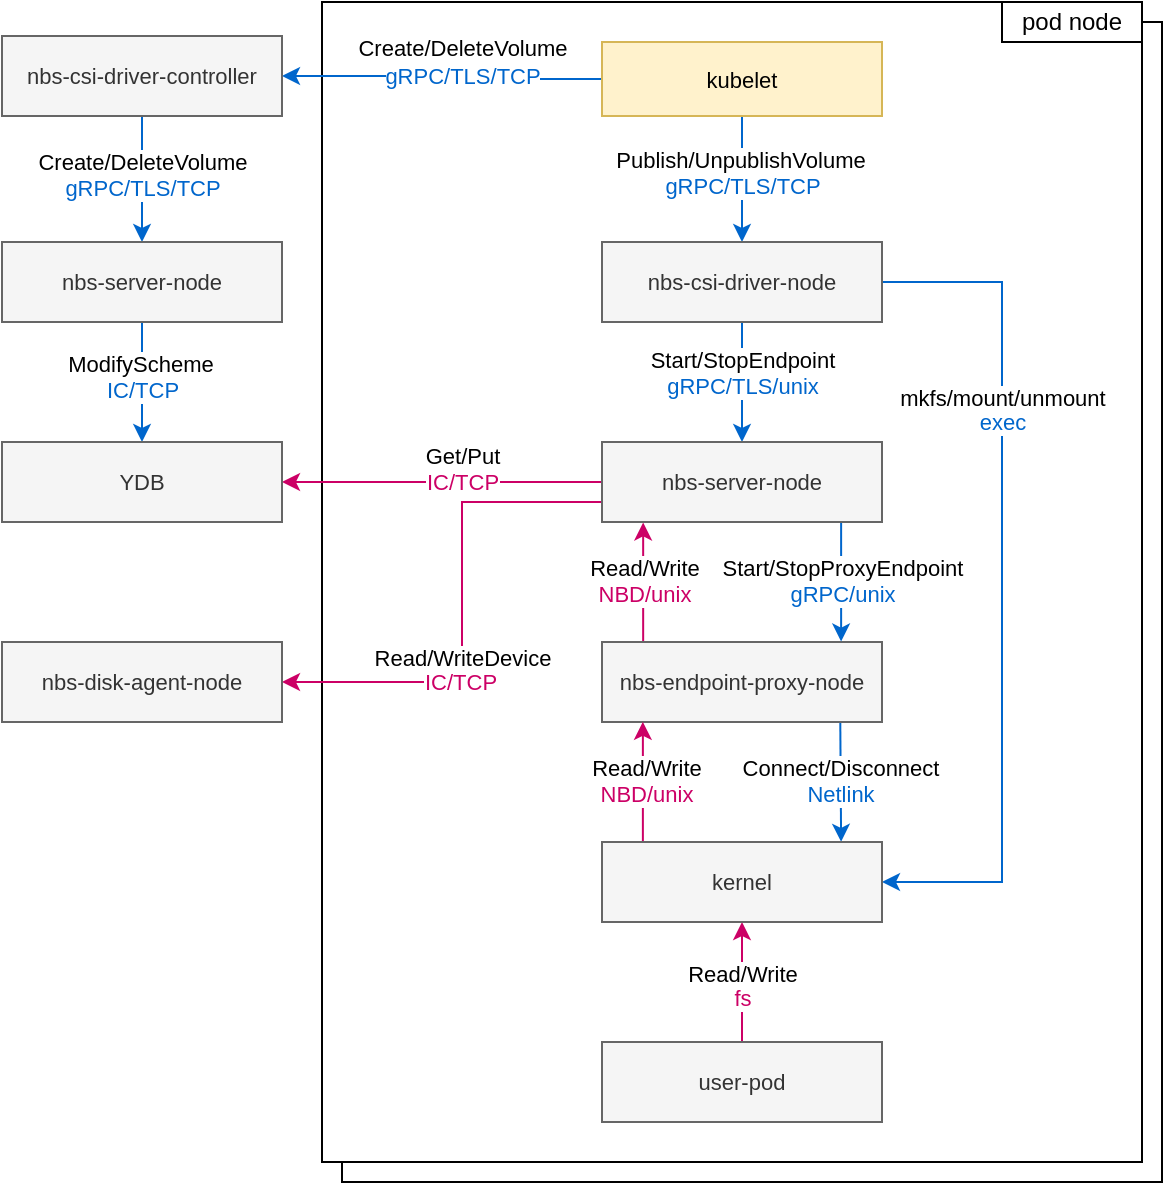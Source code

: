 <mxfile version="24.7.8">
  <diagram name="Page-1" id="2YBvvXClWsGukQMizWep">
    <mxGraphModel dx="1415" dy="431" grid="1" gridSize="10" guides="1" tooltips="1" connect="1" arrows="1" fold="1" page="1" pageScale="1" pageWidth="850" pageHeight="1100" math="0" shadow="0">
      <root>
        <mxCell id="0" />
        <mxCell id="1" parent="0" />
        <mxCell id="mKCn0pQEpmRzFZVJy1wr-146" value="" style="rounded=0;whiteSpace=wrap;html=1;verticalAlign=top;align=left;" parent="1" vertex="1">
          <mxGeometry x="50" y="330" width="410" height="580" as="geometry" />
        </mxCell>
        <mxCell id="mKCn0pQEpmRzFZVJy1wr-39" value="" style="rounded=0;whiteSpace=wrap;html=1;verticalAlign=top;align=left;" parent="1" vertex="1">
          <mxGeometry x="40" y="320" width="410" height="580" as="geometry" />
        </mxCell>
        <mxCell id="mKCn0pQEpmRzFZVJy1wr-85" style="edgeStyle=orthogonalEdgeStyle;rounded=0;orthogonalLoop=1;jettySize=auto;html=1;entryX=0.5;entryY=0;entryDx=0;entryDy=0;strokeColor=#0066CC;" parent="1" source="mKCn0pQEpmRzFZVJy1wr-2" target="mKCn0pQEpmRzFZVJy1wr-4" edge="1">
          <mxGeometry relative="1" as="geometry" />
        </mxCell>
        <mxCell id="mKCn0pQEpmRzFZVJy1wr-86" value="gRPC/TLS/TCP" style="edgeLabel;html=1;align=center;verticalAlign=middle;resizable=0;points=[];fontColor=#0066CC;" parent="mKCn0pQEpmRzFZVJy1wr-85" vertex="1" connectable="0">
          <mxGeometry x="-0.005" relative="1" as="geometry">
            <mxPoint y="3" as="offset" />
          </mxGeometry>
        </mxCell>
        <mxCell id="hTff0y7bNb7OE-vSSJrE-20" value="Publish/UnpublishVolume" style="edgeLabel;html=1;align=center;verticalAlign=middle;resizable=0;points=[];" parent="mKCn0pQEpmRzFZVJy1wr-85" vertex="1" connectable="0">
          <mxGeometry x="-0.642" y="-1" relative="1" as="geometry">
            <mxPoint y="10" as="offset" />
          </mxGeometry>
        </mxCell>
        <mxCell id="mKCn0pQEpmRzFZVJy1wr-94" style="edgeStyle=orthogonalEdgeStyle;rounded=0;orthogonalLoop=1;jettySize=auto;html=1;entryX=1;entryY=0.5;entryDx=0;entryDy=0;labelBackgroundColor=none;labelBorderColor=none;strokeColor=#0066CC;" parent="1" source="mKCn0pQEpmRzFZVJy1wr-2" target="mKCn0pQEpmRzFZVJy1wr-3" edge="1">
          <mxGeometry relative="1" as="geometry" />
        </mxCell>
        <mxCell id="mKCn0pQEpmRzFZVJy1wr-101" value="gRPC/TLS/TCP" style="edgeLabel;html=1;align=center;verticalAlign=middle;resizable=0;points=[];labelBackgroundColor=default;fontColor=#0066CC;" parent="mKCn0pQEpmRzFZVJy1wr-94" vertex="1" connectable="0">
          <mxGeometry relative="1" as="geometry">
            <mxPoint x="10" y="-1" as="offset" />
          </mxGeometry>
        </mxCell>
        <mxCell id="hTff0y7bNb7OE-vSSJrE-22" value="Create/DeleteVolume" style="edgeLabel;html=1;align=center;verticalAlign=middle;resizable=0;points=[];" parent="mKCn0pQEpmRzFZVJy1wr-94" vertex="1" connectable="0">
          <mxGeometry x="0.631" relative="1" as="geometry">
            <mxPoint x="60" y="-14" as="offset" />
          </mxGeometry>
        </mxCell>
        <mxCell id="mKCn0pQEpmRzFZVJy1wr-2" value="kubelet" style="rounded=0;whiteSpace=wrap;html=1;fontSize=11;fillColor=#fff2cc;strokeColor=#d6b656;" parent="1" vertex="1">
          <mxGeometry x="180" y="340" width="140" height="37" as="geometry" />
        </mxCell>
        <mxCell id="mKCn0pQEpmRzFZVJy1wr-96" style="edgeStyle=orthogonalEdgeStyle;rounded=0;orthogonalLoop=1;jettySize=auto;html=1;exitX=0.5;exitY=1;exitDx=0;exitDy=0;entryX=0.5;entryY=0;entryDx=0;entryDy=0;strokeColor=#0066CC;labelBackgroundColor=none;" parent="1" source="mKCn0pQEpmRzFZVJy1wr-3" target="mKCn0pQEpmRzFZVJy1wr-6" edge="1">
          <mxGeometry relative="1" as="geometry" />
        </mxCell>
        <mxCell id="mKCn0pQEpmRzFZVJy1wr-97" value="gRPC/TLS/TCP" style="edgeLabel;html=1;align=center;verticalAlign=middle;resizable=0;points=[];labelBackgroundColor=default;fontColor=#0066CC;" parent="mKCn0pQEpmRzFZVJy1wr-96" vertex="1" connectable="0">
          <mxGeometry x="0.03" y="-1" relative="1" as="geometry">
            <mxPoint x="1" y="3" as="offset" />
          </mxGeometry>
        </mxCell>
        <mxCell id="hTff0y7bNb7OE-vSSJrE-23" value="Create/DeleteVolume" style="edgeLabel;html=1;align=center;verticalAlign=middle;resizable=0;points=[];" parent="mKCn0pQEpmRzFZVJy1wr-96" vertex="1" connectable="0">
          <mxGeometry x="-0.396" relative="1" as="geometry">
            <mxPoint y="4" as="offset" />
          </mxGeometry>
        </mxCell>
        <mxCell id="mKCn0pQEpmRzFZVJy1wr-3" value="nbs-csi-driver-controller" style="rounded=0;whiteSpace=wrap;html=1;fontSize=11;fillColor=#f5f5f5;fontColor=#333333;strokeColor=#666666;" parent="1" vertex="1">
          <mxGeometry x="-120" y="337" width="140" height="40" as="geometry" />
        </mxCell>
        <mxCell id="mKCn0pQEpmRzFZVJy1wr-70" style="edgeStyle=orthogonalEdgeStyle;rounded=0;orthogonalLoop=1;jettySize=auto;html=1;entryX=1;entryY=0.5;entryDx=0;entryDy=0;strokeColor=#0066CC;strokeWidth=1;exitX=1;exitY=0.5;exitDx=0;exitDy=0;" parent="1" source="mKCn0pQEpmRzFZVJy1wr-4" target="mKCn0pQEpmRzFZVJy1wr-66" edge="1">
          <mxGeometry relative="1" as="geometry">
            <mxPoint x="320.56" y="476.6" as="sourcePoint" />
            <mxPoint x="320" y="779" as="targetPoint" />
            <Array as="points">
              <mxPoint x="380" y="460" />
              <mxPoint x="380" y="760" />
            </Array>
          </mxGeometry>
        </mxCell>
        <mxCell id="mKCn0pQEpmRzFZVJy1wr-79" value="exec" style="edgeLabel;html=1;align=center;verticalAlign=middle;resizable=0;points=[];fontColor=#0066CC;" parent="mKCn0pQEpmRzFZVJy1wr-70" vertex="1" connectable="0">
          <mxGeometry x="-0.487" relative="1" as="geometry">
            <mxPoint y="22" as="offset" />
          </mxGeometry>
        </mxCell>
        <mxCell id="hTff0y7bNb7OE-vSSJrE-25" value="mkfs/mount/unmount" style="edgeLabel;html=1;align=center;verticalAlign=middle;resizable=0;points=[];" parent="mKCn0pQEpmRzFZVJy1wr-70" vertex="1" connectable="0">
          <mxGeometry x="0.306" relative="1" as="geometry">
            <mxPoint y="-157" as="offset" />
          </mxGeometry>
        </mxCell>
        <mxCell id="mKCn0pQEpmRzFZVJy1wr-80" style="edgeStyle=orthogonalEdgeStyle;rounded=0;orthogonalLoop=1;jettySize=auto;html=1;entryX=0.5;entryY=0;entryDx=0;entryDy=0;strokeColor=#0066CC;strokeWidth=1;exitX=0.5;exitY=1;exitDx=0;exitDy=0;" parent="1" source="mKCn0pQEpmRzFZVJy1wr-4" target="mKCn0pQEpmRzFZVJy1wr-47" edge="1">
          <mxGeometry relative="1" as="geometry" />
        </mxCell>
        <mxCell id="mKCn0pQEpmRzFZVJy1wr-81" value="gRPC/TLS/unix" style="edgeLabel;html=1;align=center;verticalAlign=middle;resizable=0;points=[];fontColor=#0066CC;" parent="mKCn0pQEpmRzFZVJy1wr-80" vertex="1" connectable="0">
          <mxGeometry x="-0.004" relative="1" as="geometry">
            <mxPoint y="2" as="offset" />
          </mxGeometry>
        </mxCell>
        <mxCell id="hTff0y7bNb7OE-vSSJrE-32" value="Start/StopEndpoint" style="edgeLabel;html=1;align=center;verticalAlign=middle;resizable=0;points=[];" parent="mKCn0pQEpmRzFZVJy1wr-80" vertex="1" connectable="0">
          <mxGeometry x="0.487" relative="1" as="geometry">
            <mxPoint y="-26" as="offset" />
          </mxGeometry>
        </mxCell>
        <mxCell id="mKCn0pQEpmRzFZVJy1wr-4" value="nbs-csi-driver-node" style="rounded=0;whiteSpace=wrap;html=1;fontSize=11;fillColor=#f5f5f5;fontColor=#333333;strokeColor=#666666;" parent="1" vertex="1">
          <mxGeometry x="180" y="440" width="140" height="40" as="geometry" />
        </mxCell>
        <mxCell id="mKCn0pQEpmRzFZVJy1wr-115" style="edgeStyle=orthogonalEdgeStyle;rounded=0;orthogonalLoop=1;jettySize=auto;html=1;entryX=0.5;entryY=0;entryDx=0;entryDy=0;strokeColor=#0066CC;exitX=0.5;exitY=1;exitDx=0;exitDy=0;" parent="1" source="mKCn0pQEpmRzFZVJy1wr-6" target="mKCn0pQEpmRzFZVJy1wr-110" edge="1">
          <mxGeometry relative="1" as="geometry" />
        </mxCell>
        <mxCell id="mKCn0pQEpmRzFZVJy1wr-116" value="IC/TCP" style="edgeLabel;html=1;align=center;verticalAlign=middle;resizable=0;points=[];fontColor=#0066CC;" parent="mKCn0pQEpmRzFZVJy1wr-115" vertex="1" connectable="0">
          <mxGeometry x="0.303" y="2" relative="1" as="geometry">
            <mxPoint x="-2" y="-5" as="offset" />
          </mxGeometry>
        </mxCell>
        <mxCell id="hTff0y7bNb7OE-vSSJrE-24" value="ModifyScheme" style="edgeLabel;html=1;align=center;verticalAlign=middle;resizable=0;points=[];" parent="mKCn0pQEpmRzFZVJy1wr-115" vertex="1" connectable="0">
          <mxGeometry x="-0.404" y="-1" relative="1" as="geometry">
            <mxPoint y="3" as="offset" />
          </mxGeometry>
        </mxCell>
        <mxCell id="mKCn0pQEpmRzFZVJy1wr-6" value="nbs-server-node" style="rounded=0;whiteSpace=wrap;html=1;fontSize=11;fillColor=#f5f5f5;fontColor=#333333;strokeColor=#666666;" parent="1" vertex="1">
          <mxGeometry x="-120" y="440" width="140" height="40" as="geometry" />
        </mxCell>
        <mxCell id="mKCn0pQEpmRzFZVJy1wr-60" style="edgeStyle=orthogonalEdgeStyle;rounded=0;orthogonalLoop=1;jettySize=auto;html=1;entryX=0.147;entryY=1.005;entryDx=0;entryDy=0;exitX=0.147;exitY=-0.001;exitDx=0;exitDy=0;startArrow=none;startFill=0;strokeColor=#CC0066;strokeWidth=1;entryPerimeter=0;exitPerimeter=0;" parent="1" source="mKCn0pQEpmRzFZVJy1wr-7" target="mKCn0pQEpmRzFZVJy1wr-47" edge="1">
          <mxGeometry relative="1" as="geometry">
            <Array as="points" />
          </mxGeometry>
        </mxCell>
        <mxCell id="mKCn0pQEpmRzFZVJy1wr-62" value="NBD/unix" style="edgeLabel;html=1;align=center;verticalAlign=middle;resizable=0;points=[];fontColor=#CC0066;" parent="mKCn0pQEpmRzFZVJy1wr-60" vertex="1" connectable="0">
          <mxGeometry x="-0.009" y="1" relative="1" as="geometry">
            <mxPoint x="1" y="5" as="offset" />
          </mxGeometry>
        </mxCell>
        <mxCell id="hTff0y7bNb7OE-vSSJrE-11" value="Read/Write" style="edgeLabel;html=1;align=center;verticalAlign=middle;resizable=0;points=[];" parent="mKCn0pQEpmRzFZVJy1wr-60" vertex="1" connectable="0">
          <mxGeometry x="0.138" y="1" relative="1" as="geometry">
            <mxPoint x="1" y="-3" as="offset" />
          </mxGeometry>
        </mxCell>
        <mxCell id="mKCn0pQEpmRzFZVJy1wr-67" style="edgeStyle=orthogonalEdgeStyle;rounded=0;orthogonalLoop=1;jettySize=auto;html=1;entryX=0.854;entryY=-0.002;entryDx=0;entryDy=0;exitX=0.851;exitY=0.998;exitDx=0;exitDy=0;strokeWidth=1;strokeColor=#0066CC;exitPerimeter=0;entryPerimeter=0;" parent="1" source="mKCn0pQEpmRzFZVJy1wr-7" target="mKCn0pQEpmRzFZVJy1wr-66" edge="1">
          <mxGeometry relative="1" as="geometry">
            <Array as="points">
              <mxPoint x="300" y="680" />
            </Array>
          </mxGeometry>
        </mxCell>
        <mxCell id="mKCn0pQEpmRzFZVJy1wr-68" value="Netlink" style="edgeLabel;html=1;align=center;verticalAlign=middle;resizable=0;points=[];fontColor=#0066CC;" parent="mKCn0pQEpmRzFZVJy1wr-67" vertex="1" connectable="0">
          <mxGeometry x="-0.026" relative="1" as="geometry">
            <mxPoint x="-1" y="7" as="offset" />
          </mxGeometry>
        </mxCell>
        <mxCell id="hTff0y7bNb7OE-vSSJrE-13" value="Connect/Disconnect" style="edgeLabel;html=1;align=center;verticalAlign=middle;resizable=0;points=[];" parent="mKCn0pQEpmRzFZVJy1wr-67" vertex="1" connectable="0">
          <mxGeometry x="-0.5" relative="1" as="geometry">
            <mxPoint y="8" as="offset" />
          </mxGeometry>
        </mxCell>
        <mxCell id="mKCn0pQEpmRzFZVJy1wr-7" value="nbs-endpoint-proxy-node" style="rounded=0;whiteSpace=wrap;html=1;fontSize=11;fillColor=#f5f5f5;fontColor=#333333;strokeColor=#666666;" parent="1" vertex="1">
          <mxGeometry x="180" y="640" width="140" height="40" as="geometry" />
        </mxCell>
        <mxCell id="mKCn0pQEpmRzFZVJy1wr-77" style="edgeStyle=orthogonalEdgeStyle;rounded=0;orthogonalLoop=1;jettySize=auto;html=1;entryX=0.5;entryY=1;entryDx=0;entryDy=0;fillColor=#cce5ff;strokeColor=#CC0066;strokeWidth=1;exitX=0.5;exitY=0;exitDx=0;exitDy=0;" parent="1" source="mKCn0pQEpmRzFZVJy1wr-23" target="mKCn0pQEpmRzFZVJy1wr-66" edge="1">
          <mxGeometry relative="1" as="geometry">
            <mxPoint x="250" y="841" as="sourcePoint" />
            <mxPoint x="250" y="781" as="targetPoint" />
          </mxGeometry>
        </mxCell>
        <mxCell id="mKCn0pQEpmRzFZVJy1wr-89" value="fs" style="edgeLabel;html=1;align=center;verticalAlign=middle;resizable=0;points=[];fontColor=#CC0066;" parent="mKCn0pQEpmRzFZVJy1wr-77" vertex="1" connectable="0">
          <mxGeometry x="-0.008" relative="1" as="geometry">
            <mxPoint y="8" as="offset" />
          </mxGeometry>
        </mxCell>
        <mxCell id="hTff0y7bNb7OE-vSSJrE-15" value="Read/Write" style="edgeLabel;html=1;align=center;verticalAlign=middle;resizable=0;points=[];" parent="mKCn0pQEpmRzFZVJy1wr-77" vertex="1" connectable="0">
          <mxGeometry x="0.384" y="1" relative="1" as="geometry">
            <mxPoint x="1" y="7" as="offset" />
          </mxGeometry>
        </mxCell>
        <mxCell id="mKCn0pQEpmRzFZVJy1wr-23" value="user-pod" style="rounded=0;whiteSpace=wrap;html=1;fontSize=11;fillColor=#f5f5f5;fontColor=#333333;strokeColor=#666666;" parent="1" vertex="1">
          <mxGeometry x="180" y="840" width="140" height="40" as="geometry" />
        </mxCell>
        <mxCell id="mKCn0pQEpmRzFZVJy1wr-53" style="edgeStyle=orthogonalEdgeStyle;rounded=0;orthogonalLoop=1;jettySize=auto;html=1;exitX=0.854;exitY=0.999;exitDx=0;exitDy=0;strokeColor=#0066CC;strokeWidth=1;entryX=0.854;entryY=-0.006;entryDx=0;entryDy=0;exitPerimeter=0;entryPerimeter=0;" parent="1" source="mKCn0pQEpmRzFZVJy1wr-47" target="mKCn0pQEpmRzFZVJy1wr-7" edge="1">
          <mxGeometry relative="1" as="geometry">
            <mxPoint x="263" y="660" as="targetPoint" />
          </mxGeometry>
        </mxCell>
        <mxCell id="mKCn0pQEpmRzFZVJy1wr-58" value="gRPC/unix" style="edgeLabel;html=1;align=center;verticalAlign=middle;resizable=0;points=[];fontColor=#0066CC;" parent="mKCn0pQEpmRzFZVJy1wr-53" vertex="1" connectable="0">
          <mxGeometry x="-0.002" y="1" relative="1" as="geometry">
            <mxPoint x="-1" y="6" as="offset" />
          </mxGeometry>
        </mxCell>
        <mxCell id="hTff0y7bNb7OE-vSSJrE-18" value="Start/StopProxyEndpoint" style="edgeLabel;html=1;align=center;verticalAlign=middle;resizable=0;points=[];" parent="mKCn0pQEpmRzFZVJy1wr-53" vertex="1" connectable="0">
          <mxGeometry x="-0.265" relative="1" as="geometry">
            <mxPoint y="1" as="offset" />
          </mxGeometry>
        </mxCell>
        <mxCell id="mKCn0pQEpmRzFZVJy1wr-111" style="edgeStyle=orthogonalEdgeStyle;rounded=0;orthogonalLoop=1;jettySize=auto;html=1;entryX=1;entryY=0.5;entryDx=0;entryDy=0;strokeColor=#CC0066;startArrow=none;startFill=0;exitX=0;exitY=0.5;exitDx=0;exitDy=0;" parent="1" source="mKCn0pQEpmRzFZVJy1wr-47" target="mKCn0pQEpmRzFZVJy1wr-110" edge="1">
          <mxGeometry relative="1" as="geometry">
            <mxPoint x="180" y="559.8" as="sourcePoint" />
            <mxPoint x="50" y="559.8" as="targetPoint" />
            <Array as="points" />
          </mxGeometry>
        </mxCell>
        <mxCell id="mKCn0pQEpmRzFZVJy1wr-112" value="IC/TCP" style="edgeLabel;html=1;align=center;verticalAlign=middle;resizable=0;points=[];fontColor=#CC0066;" parent="mKCn0pQEpmRzFZVJy1wr-111" vertex="1" connectable="0">
          <mxGeometry x="0.011" y="-1" relative="1" as="geometry">
            <mxPoint x="11" y="1" as="offset" />
          </mxGeometry>
        </mxCell>
        <mxCell id="hTff0y7bNb7OE-vSSJrE-27" value="Get/Put" style="edgeLabel;html=1;align=center;verticalAlign=middle;resizable=0;points=[];" parent="mKCn0pQEpmRzFZVJy1wr-111" vertex="1" connectable="0">
          <mxGeometry x="0.393" y="-2" relative="1" as="geometry">
            <mxPoint x="41" y="-11" as="offset" />
          </mxGeometry>
        </mxCell>
        <mxCell id="hTff0y7bNb7OE-vSSJrE-3" style="edgeStyle=orthogonalEdgeStyle;rounded=0;orthogonalLoop=1;jettySize=auto;html=1;exitX=0;exitY=0.75;exitDx=0;exitDy=0;entryX=1;entryY=0.5;entryDx=0;entryDy=0;fontColor=#CC0066;strokeColor=#CC0066;" parent="1" source="mKCn0pQEpmRzFZVJy1wr-47" target="_0tyfMGEkezi1Wn5K47d-5" edge="1">
          <mxGeometry relative="1" as="geometry">
            <mxPoint x="180.0" y="541" as="sourcePoint" />
            <mxPoint x="20.0" y="631" as="targetPoint" />
            <Array as="points">
              <mxPoint x="110" y="570" />
              <mxPoint x="110" y="660" />
            </Array>
          </mxGeometry>
        </mxCell>
        <mxCell id="hTff0y7bNb7OE-vSSJrE-4" value="IC/TCP" style="edgeLabel;html=1;align=center;verticalAlign=middle;resizable=0;points=[];fontColor=#CC0066;" parent="hTff0y7bNb7OE-vSSJrE-3" vertex="1" connectable="0">
          <mxGeometry x="0.105" y="-1" relative="1" as="geometry">
            <mxPoint y="22" as="offset" />
          </mxGeometry>
        </mxCell>
        <mxCell id="hTff0y7bNb7OE-vSSJrE-28" value="Read/WriteDevice" style="edgeLabel;html=1;align=center;verticalAlign=middle;resizable=0;points=[];" parent="hTff0y7bNb7OE-vSSJrE-3" vertex="1" connectable="0">
          <mxGeometry x="-0.394" relative="1" as="geometry">
            <mxPoint y="72" as="offset" />
          </mxGeometry>
        </mxCell>
        <mxCell id="mKCn0pQEpmRzFZVJy1wr-47" value="nbs-server-node" style="rounded=0;whiteSpace=wrap;html=1;fontSize=11;fillColor=#f5f5f5;fontColor=#333333;strokeColor=#666666;" parent="1" vertex="1">
          <mxGeometry x="180" y="540" width="140" height="40" as="geometry" />
        </mxCell>
        <mxCell id="mKCn0pQEpmRzFZVJy1wr-73" style="edgeStyle=orthogonalEdgeStyle;rounded=0;orthogonalLoop=1;jettySize=auto;html=1;entryX=0.146;entryY=0.998;entryDx=0;entryDy=0;exitX=0.146;exitY=0.002;exitDx=0;exitDy=0;startArrow=none;startFill=0;fillColor=#cce5ff;strokeColor=#CC0066;strokeWidth=1;entryPerimeter=0;exitPerimeter=0;" parent="1" source="mKCn0pQEpmRzFZVJy1wr-66" target="mKCn0pQEpmRzFZVJy1wr-7" edge="1">
          <mxGeometry relative="1" as="geometry">
            <mxPoint x="207.86" y="739.76" as="sourcePoint" />
            <mxPoint x="207.86" y="679.88" as="targetPoint" />
          </mxGeometry>
        </mxCell>
        <mxCell id="mKCn0pQEpmRzFZVJy1wr-75" value="NBD/unix" style="edgeLabel;html=1;align=center;verticalAlign=middle;resizable=0;points=[];fontColor=#CC0066;" parent="mKCn0pQEpmRzFZVJy1wr-73" vertex="1" connectable="0">
          <mxGeometry x="0.01" y="-1" relative="1" as="geometry">
            <mxPoint y="6" as="offset" />
          </mxGeometry>
        </mxCell>
        <mxCell id="hTff0y7bNb7OE-vSSJrE-14" value="Read/Write" style="edgeLabel;html=1;align=center;verticalAlign=middle;resizable=0;points=[];" parent="mKCn0pQEpmRzFZVJy1wr-73" vertex="1" connectable="0">
          <mxGeometry x="0.21" relative="1" as="geometry">
            <mxPoint x="1" y="-1" as="offset" />
          </mxGeometry>
        </mxCell>
        <mxCell id="mKCn0pQEpmRzFZVJy1wr-66" value="kernel" style="rounded=0;whiteSpace=wrap;html=1;fontSize=11;fillColor=#f5f5f5;fontColor=#333333;strokeColor=#666666;" parent="1" vertex="1">
          <mxGeometry x="180" y="740" width="140" height="40" as="geometry" />
        </mxCell>
        <mxCell id="mKCn0pQEpmRzFZVJy1wr-110" value="YDB" style="rounded=0;whiteSpace=wrap;html=1;fontSize=11;fillColor=#f5f5f5;fontColor=#333333;strokeColor=#666666;" parent="1" vertex="1">
          <mxGeometry x="-120" y="540" width="140" height="40" as="geometry" />
        </mxCell>
        <mxCell id="_0tyfMGEkezi1Wn5K47d-5" value="nbs-disk-agent-node" style="rounded=0;whiteSpace=wrap;html=1;fontSize=11;fillColor=#f5f5f5;fontColor=#333333;strokeColor=#666666;" parent="1" vertex="1">
          <mxGeometry x="-120" y="640" width="140" height="40" as="geometry" />
        </mxCell>
        <mxCell id="g-hft4BB2vOTsgDrdtdM-1" value="pod node" style="rounded=0;whiteSpace=wrap;html=1;" vertex="1" parent="1">
          <mxGeometry x="380" y="320" width="70" height="20" as="geometry" />
        </mxCell>
      </root>
    </mxGraphModel>
  </diagram>
</mxfile>
